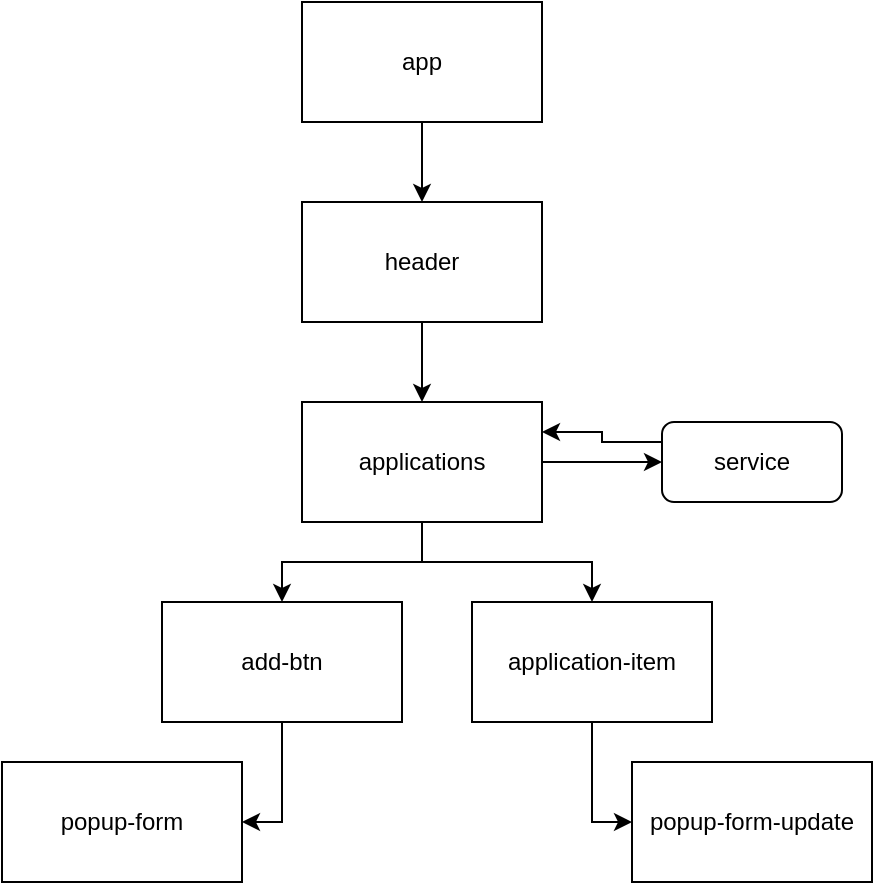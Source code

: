<mxfile version="16.5.6"><diagram id="w7zwQQ-e7MEviPHY8NQ5" name="Page-1"><mxGraphModel dx="868" dy="440" grid="1" gridSize="10" guides="1" tooltips="1" connect="1" arrows="1" fold="1" page="1" pageScale="1" pageWidth="850" pageHeight="1100" math="0" shadow="0"><root><mxCell id="0"/><mxCell id="1" parent="0"/><mxCell id="HTgaUMEMDEaOwpnEh1lh-3" style="edgeStyle=orthogonalEdgeStyle;rounded=0;orthogonalLoop=1;jettySize=auto;html=1;exitX=0.5;exitY=1;exitDx=0;exitDy=0;entryX=0.5;entryY=0;entryDx=0;entryDy=0;" parent="1" source="HTgaUMEMDEaOwpnEh1lh-1" target="HTgaUMEMDEaOwpnEh1lh-2" edge="1"><mxGeometry relative="1" as="geometry"/></mxCell><mxCell id="HTgaUMEMDEaOwpnEh1lh-1" value="app" style="rounded=0;whiteSpace=wrap;html=1;" parent="1" vertex="1"><mxGeometry x="340" y="30" width="120" height="60" as="geometry"/></mxCell><mxCell id="HTgaUMEMDEaOwpnEh1lh-5" style="edgeStyle=orthogonalEdgeStyle;rounded=0;orthogonalLoop=1;jettySize=auto;html=1;exitX=0.5;exitY=1;exitDx=0;exitDy=0;entryX=0.5;entryY=0;entryDx=0;entryDy=0;" parent="1" source="HTgaUMEMDEaOwpnEh1lh-2" target="HTgaUMEMDEaOwpnEh1lh-4" edge="1"><mxGeometry relative="1" as="geometry"/></mxCell><mxCell id="HTgaUMEMDEaOwpnEh1lh-2" value="header" style="rounded=0;whiteSpace=wrap;html=1;" parent="1" vertex="1"><mxGeometry x="340" y="130" width="120" height="60" as="geometry"/></mxCell><mxCell id="HTgaUMEMDEaOwpnEh1lh-7" style="edgeStyle=orthogonalEdgeStyle;rounded=0;orthogonalLoop=1;jettySize=auto;html=1;exitX=0.5;exitY=1;exitDx=0;exitDy=0;entryX=0.5;entryY=0;entryDx=0;entryDy=0;" parent="1" source="HTgaUMEMDEaOwpnEh1lh-4" target="HTgaUMEMDEaOwpnEh1lh-6" edge="1"><mxGeometry relative="1" as="geometry"/></mxCell><mxCell id="HTgaUMEMDEaOwpnEh1lh-9" style="edgeStyle=orthogonalEdgeStyle;rounded=0;orthogonalLoop=1;jettySize=auto;html=1;exitX=0.5;exitY=1;exitDx=0;exitDy=0;entryX=0.5;entryY=0;entryDx=0;entryDy=0;" parent="1" source="HTgaUMEMDEaOwpnEh1lh-4" target="HTgaUMEMDEaOwpnEh1lh-8" edge="1"><mxGeometry relative="1" as="geometry"/></mxCell><mxCell id="_tzkwjOtD3IEq2ftx2qn-3" style="edgeStyle=orthogonalEdgeStyle;rounded=0;orthogonalLoop=1;jettySize=auto;html=1;exitX=1;exitY=0.5;exitDx=0;exitDy=0;entryX=0;entryY=0.5;entryDx=0;entryDy=0;" parent="1" source="HTgaUMEMDEaOwpnEh1lh-4" target="_tzkwjOtD3IEq2ftx2qn-2" edge="1"><mxGeometry relative="1" as="geometry"/></mxCell><mxCell id="HTgaUMEMDEaOwpnEh1lh-4" value="applications" style="rounded=0;whiteSpace=wrap;html=1;" parent="1" vertex="1"><mxGeometry x="340" y="230" width="120" height="60" as="geometry"/></mxCell><mxCell id="9qkYtx4DZfUQUYMzMnNZ-2" style="edgeStyle=orthogonalEdgeStyle;rounded=0;orthogonalLoop=1;jettySize=auto;html=1;exitX=0.5;exitY=1;exitDx=0;exitDy=0;entryX=1;entryY=0.5;entryDx=0;entryDy=0;" edge="1" parent="1" source="HTgaUMEMDEaOwpnEh1lh-6" target="9qkYtx4DZfUQUYMzMnNZ-1"><mxGeometry relative="1" as="geometry"/></mxCell><mxCell id="HTgaUMEMDEaOwpnEh1lh-6" value="add-btn" style="rounded=0;whiteSpace=wrap;html=1;" parent="1" vertex="1"><mxGeometry x="270" y="330" width="120" height="60" as="geometry"/></mxCell><mxCell id="9qkYtx4DZfUQUYMzMnNZ-5" style="edgeStyle=orthogonalEdgeStyle;rounded=0;orthogonalLoop=1;jettySize=auto;html=1;exitX=0.5;exitY=1;exitDx=0;exitDy=0;entryX=0;entryY=0.5;entryDx=0;entryDy=0;" edge="1" parent="1" source="HTgaUMEMDEaOwpnEh1lh-8" target="9qkYtx4DZfUQUYMzMnNZ-3"><mxGeometry relative="1" as="geometry"/></mxCell><mxCell id="HTgaUMEMDEaOwpnEh1lh-8" value="application-item" style="rounded=0;whiteSpace=wrap;html=1;" parent="1" vertex="1"><mxGeometry x="425" y="330" width="120" height="60" as="geometry"/></mxCell><mxCell id="_tzkwjOtD3IEq2ftx2qn-6" style="edgeStyle=orthogonalEdgeStyle;rounded=0;orthogonalLoop=1;jettySize=auto;html=1;exitX=0;exitY=0.25;exitDx=0;exitDy=0;entryX=1;entryY=0.25;entryDx=0;entryDy=0;" parent="1" source="_tzkwjOtD3IEq2ftx2qn-2" target="HTgaUMEMDEaOwpnEh1lh-4" edge="1"><mxGeometry relative="1" as="geometry"/></mxCell><mxCell id="_tzkwjOtD3IEq2ftx2qn-2" value="service" style="rounded=1;whiteSpace=wrap;html=1;" parent="1" vertex="1"><mxGeometry x="520" y="240" width="90" height="40" as="geometry"/></mxCell><mxCell id="9qkYtx4DZfUQUYMzMnNZ-1" value="popup-form" style="rounded=0;whiteSpace=wrap;html=1;" vertex="1" parent="1"><mxGeometry x="190" y="410" width="120" height="60" as="geometry"/></mxCell><mxCell id="9qkYtx4DZfUQUYMzMnNZ-3" value="popup-form-update" style="rounded=0;whiteSpace=wrap;html=1;" vertex="1" parent="1"><mxGeometry x="505" y="410" width="120" height="60" as="geometry"/></mxCell></root></mxGraphModel></diagram></mxfile>